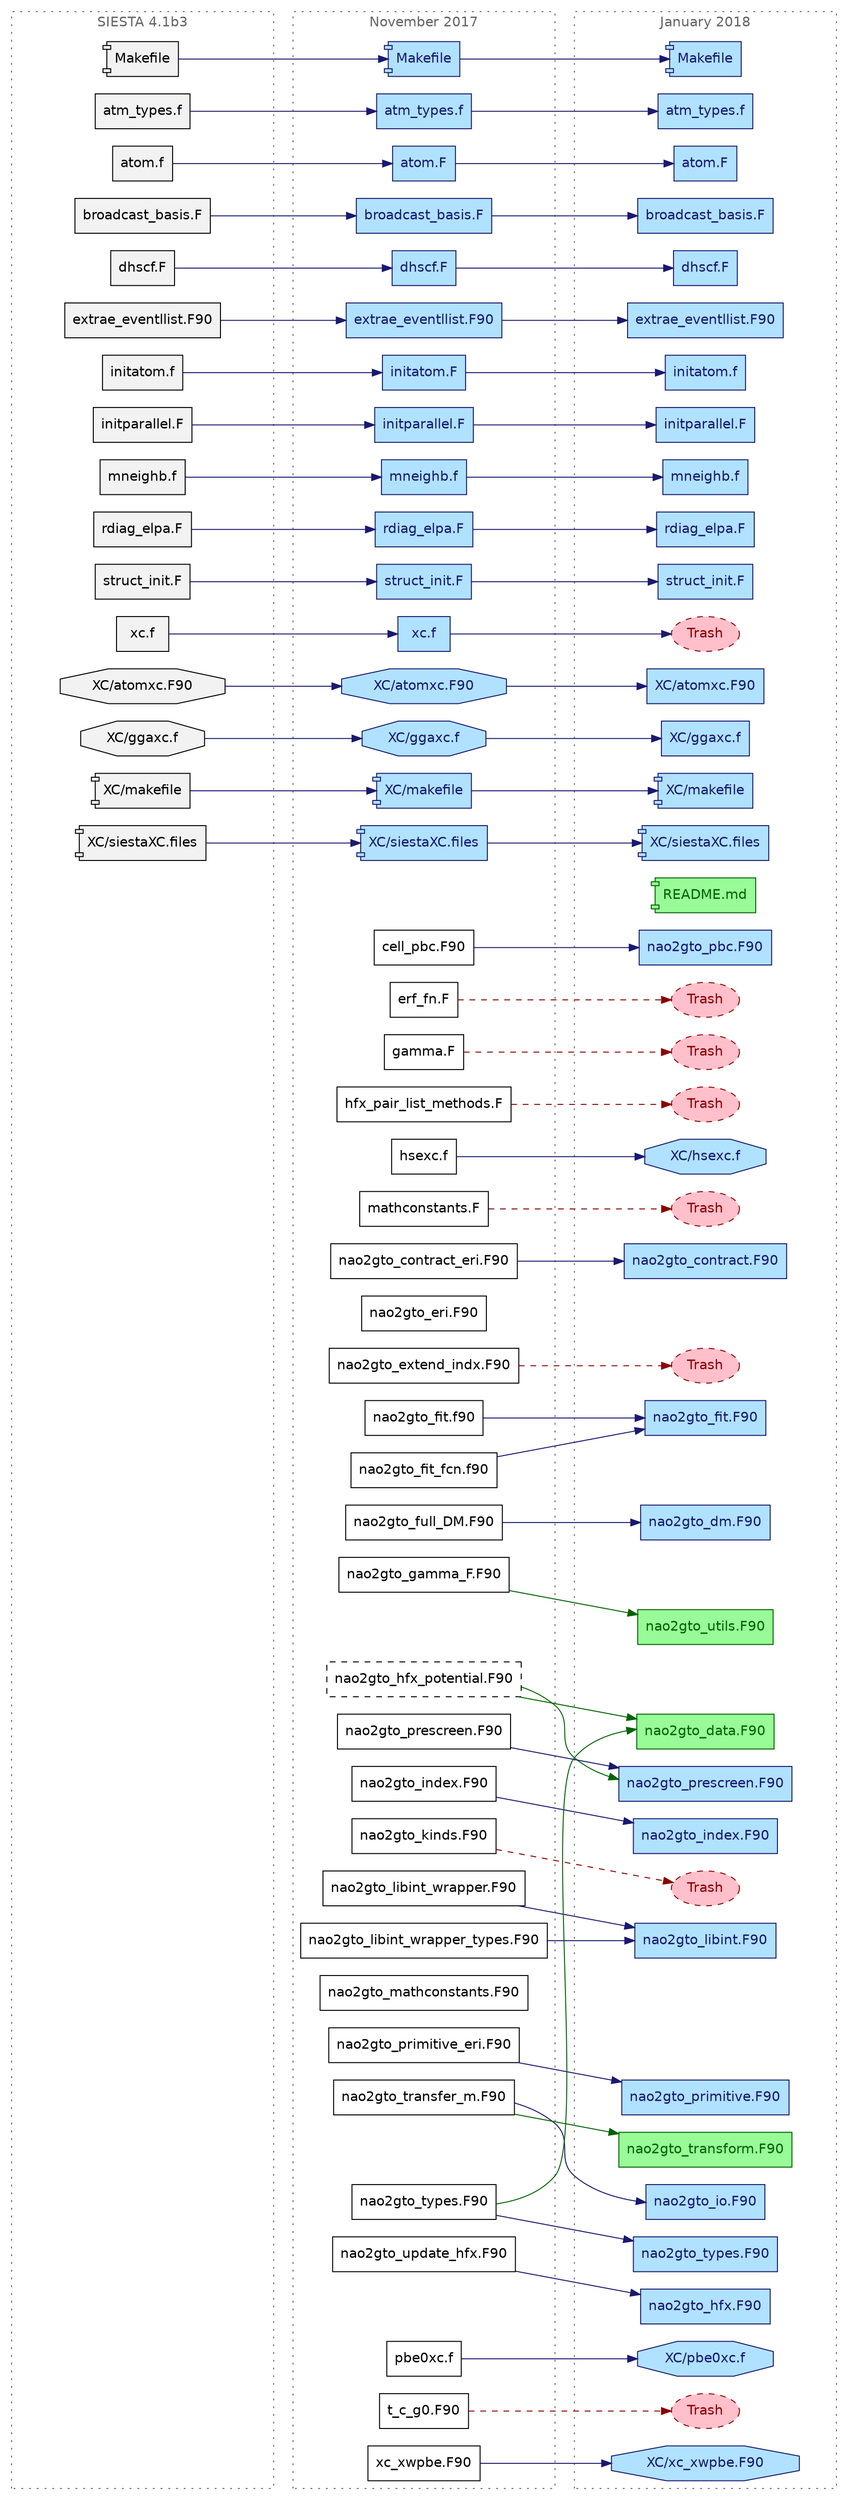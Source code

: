 digraph honpas_changes {

  /* Layout */
  graph [rankdir="LR", style="dotted", color="gray40", fontcolor="gray40", fontname="Helvetica"];
  node [shape="box", style="filled", fillcolor="white", fontname="Helvetica"];
  edge [color="midnightblue", fontname="Helvetica"];

  /* SIESTA 4.1b3 */
  subgraph cluster_0 {
    label = "SIESTA 4.1b3";

    node [fillcolor="gray95"];

    s41mf [label="Makefile", shape="component"];
    s41s0 [label="atm_types.f"];
    s41s1 [label="atom.f"];
    s41s2 [label="broadcast_basis.F"];
    s41s3 [label="dhscf.F"];
    s41s4 [label="extrae_eventllist.F90"];
    s41s5 [label="initatom.f"];
    s41s6 [label="initparallel.F"];
    s41s7 [label="mneighb.f"];
    s41s8 [label="rdiag_elpa.F"];
    s41s9 [label="struct_init.F"];
    s41sa [label="xc.f"];
    s41x0 [label="XC/atomxc.F90", shape="octagon"];
    s41x1 [label="XC/ggaxc.f", shape="octagon"];
    s41x2 [label="XC/makefile", shape="component"];
    s41x3 [label="XC/siestaXC.files", shape="component"];
    s41rd [label="README.md", shape="component", style="invis"];
    s4100 [label="cell_pbc.F90", style="invis"];
    s4101 [label="erf_fn.F", style="invis"];
    s4102 [label="gamma.F", style="invis"];
    s4103 [label="hfx_pair_list_methods.F", style="invis"];
    s4104 [label="hsexc.f", style="invis"];
    s4105 [label="mathconstants.F", style="invis"];
    s4106 [label="nao2gto_contract_eri.F90", style="invis"];
    s41n0 [label="nao2gto_data.F90", style="invis"];
    s4107 [label="nao2gto_eri.F90", style="invis"];
    s4108 [label="nao2gto_extend_indx.F90", style="invis"];
    s4109 [label="nao2gto_fit.F90", style="invis"];
    s4110 [label="nao2gto_fit_fcn.F90", style="invis"];
    s4111 [label="nao2gto_full_DM.F90", style="invis"];
    s4112 [label="nao2gto_gamma_F.F90", style="invis"];
    s4113 [label="nao2gto_hfx_potential.F90", style="invis"];
    s4114 [label="nao2gto_index.F90", style="invis"];
    s4115 [label="nao2gto_kinds.F90", style="invis"];
    s4116 [label="nao2gto_libint_wrapper.F90", style="invis"];
    s4117 [label="nao2gto_libint_wrapper_types.F90", style="invis"];
    s4118 [label="nao2gto_mathconstants.F90", style="invis"];
    s4119 [label="nao2gto_prescreen.F90", style="invis"];
    s4120 [label="nao2gto_primitive_eri.F90", style="invis"];
    s4121 [label="nao2gto_transfer_m.F90", style="invis"];
    s41n1 [label="nao2gto_transform.F90", style="invis"];
    s4122 [label="nao2gto_types.F90", style="invis"];
    s4123 [label="nao2gto_update_hfx.F90", style="invis"];
    s41n2 [label="nao2gto_utils.F90", style="invis"];
    s4124 [label="pbe0xc.f", style="invis"];
    s4125 [label="t_c_g0.F90", style="invis"];
    s4126 [label="xc_xwpbe.F90", style="invis"];
  }

  /* November 2017 */
  subgraph cluster_1 {
    label = "November 2017";

    node [fillcolor="white"];

    novmf [label="Makefile", shape="component", fillcolor="lightskyblue1", color="midnightblue", fontcolor="midnightblue"];
    novs0 [label="atm_types.f", fillcolor="lightskyblue1", color="midnightblue", fontcolor="midnightblue"];
    novs1 [label="atom.F", fillcolor="lightskyblue1", color="midnightblue", fontcolor="midnightblue"];
    novs2 [label="broadcast_basis.F", fillcolor="lightskyblue1", color="midnightblue", fontcolor="midnightblue"];
    novs3 [label="dhscf.F", fillcolor="lightskyblue1", color="midnightblue", fontcolor="midnightblue"];
    novs4 [label="extrae_eventllist.F90", fillcolor="lightskyblue1", color="midnightblue", fontcolor="midnightblue"];
    novs5 [label="initatom.F", fillcolor="lightskyblue1", color="midnightblue", fontcolor="midnightblue"];
    novs6 [label="initparallel.F", fillcolor="lightskyblue1", color="midnightblue", fontcolor="midnightblue"];
    novs7 [label="mneighb.f", fillcolor="lightskyblue1", color="midnightblue", fontcolor="midnightblue"];
    novs8 [label="rdiag_elpa.F", fillcolor="lightskyblue1", color="midnightblue", fontcolor="midnightblue"];
    novs9 [label="struct_init.F", fillcolor="lightskyblue1", color="midnightblue", fontcolor="midnightblue"];
    novsa [label="xc.f", fillcolor="lightskyblue1", color="midnightblue", fontcolor="midnightblue"];
    novx0 [label="XC/atomxc.F90", shape="octagon", fillcolor="lightskyblue1", color="midnightblue", fontcolor="midnightblue"];
    novx1 [label="XC/ggaxc.f", shape="octagon", fillcolor="lightskyblue1", color="midnightblue", fontcolor="midnightblue"];
    novx2 [label="XC/makefile", shape="component", fillcolor="lightskyblue1", color="midnightblue", fontcolor="midnightblue"];
    novx3 [label="XC/siestaXC.files", shape="component", fillcolor="lightskyblue1", color="midnightblue", fontcolor="midnightblue"];
    novrd [label="README.md", shape="component", style="invis"];
    nov00 [label="cell_pbc.F90"];
    nov01 [label="erf_fn.F"];
    nov02 [label="gamma.F"];
    nov03 [label="hfx_pair_list_methods.F"];
    nov04 [label="hsexc.f"];
    nov05 [label="mathconstants.F"];
    nov06 [label="nao2gto_contract_eri.F90"];
    novn0 [label="nao2gto_data.F90", style="invis"];
    nov07 [label="nao2gto_eri.F90"];
    nov08 [label="nao2gto_extend_indx.F90"];
    nov09 [label="nao2gto_fit.f90"];
    nov10 [label="nao2gto_fit_fcn.f90"];
    nov11 [label="nao2gto_full_DM.F90"];
    nov12 [label="nao2gto_gamma_F.F90"];
    nov13 [label="nao2gto_hfx_potential.F90", style="dashed,filled"];
    nov14 [label="nao2gto_index.F90"];
    nov15 [label="nao2gto_kinds.F90"];
    nov16 [label="nao2gto_libint_wrapper.F90"];
    nov17 [label="nao2gto_libint_wrapper_types.F90"];
    nov18 [label="nao2gto_mathconstants.F90"];
    nov19 [label="nao2gto_prescreen.F90"];
    nov20 [label="nao2gto_primitive_eri.F90"];
    nov21 [label="nao2gto_transfer_m.F90"];
    novn1 [label="nao2gto_transform.F90", style="invis"];
    nov22 [label="nao2gto_types.F90"];
    nov23 [label="nao2gto_update_hfx.F90"];
    novn2 [label="nao2gto_utils.F90", style="invis"];
    nov24 [label="pbe0xc.f"];
    nov25 [label="t_c_g0.F90"];
    nov26 [label="xc_xwpbe.F90"];
  }

  /* January 2018 */
  subgraph cluster_2 {
    label = "January 2018";

    node [fillcolor="lightskyblue1", color="midnightblue", fontcolor="midnightblue"];

    janmf [label="Makefile", shape="component"];
    jans0 [label="atm_types.f"];
    jans1 [label="atom.F"];
    jans2 [label="broadcast_basis.F"];
    jans3 [label="dhscf.F"];
    jans4 [label="extrae_eventllist.F90"];
    jans5 [label="initatom.f"];
    jans6 [label="initparallel.F"];
    jans7 [label="mneighb.f"];
    jans8 [label="rdiag_elpa.F"];
    jans9 [label="struct_init.F"];
    jansa [label="Trash", shape="oval", style="dashed,filled", fillcolor="pink", color="red4", fontcolor="red4"];
    janx0 [label="XC/atomxc.F90"];
    janx1 [label="XC/ggaxc.f"];
    janx2 [label="XC/makefile", shape="component"];
    janx3 [label="XC/siestaXC.files", shape="component"];
    janrd [label="README.md", shape="component", fillcolor="palegreen", color="darkgreen", fontcolor="darkgreen"];
    jan00 [label="nao2gto_pbc.F90"];
    jan01 [label="Trash", shape="oval", style="dashed,filled", fillcolor="pink", color="red4", fontcolor="red4"];
    jan02 [label="Trash", shape="oval", style="dashed,filled", fillcolor="pink", color="red4", fontcolor="red4"];
    jan03 [label="Trash", shape="oval", style="dashed,filled", fillcolor="pink", color="red4", fontcolor="red4"];
    jan04 [label="XC/hsexc.f", shape="octagon"];
    jan05 [label="Trash", shape="oval", style="dashed,filled", fillcolor="pink", color="red4", fontcolor="red4"];
    jan06 [label="nao2gto_contract.F90"];
    jann0 [label="nao2gto_data.F90", fillcolor="palegreen", color="darkgreen", fontcolor="darkgreen"];
    jan07 [label="nao2gto_eri.F90", style="invis"];
    jan08 [label="Trash", shape="oval", style="dashed,filled", fillcolor="pink", color="red4", fontcolor="red4"];
    jan09 [label="nao2gto_fit.F90"];
    jan10 [label="nao2gto_fit_fcn.f90", style="invis"];
    jan11 [label="nao2gto_dm.F90"];
    jan12 [label="nao2gto_gamma_F.F90", style="invis"];
    jan13 [label="nao2gto_hfx_potential.F90", style="invis"];
    jan14 [label="nao2gto_index.F90"];
    jan15 [label="Trash", shape="oval", style="dashed,filled", fillcolor="pink", color="red4", fontcolor="red4"];
    jan16 [label="nao2gto_libint.F90"];
    jan17 [label="nao2gto_libint_wrapper_types.F90", style="invis"];
    jan18 [label="nao2gto_mathconstants.F90", style="invis"];
    jan19 [label="nao2gto_prescreen.F90"];
    jan20 [label="nao2gto_primitive.F90"];
    jan21 [label="nao2gto_io.F90"];
    jann1 [label="nao2gto_transform.F90", fillcolor="palegreen", color="darkgreen", fontcolor="darkgreen"];
    jan22 [label="nao2gto_types.F90"];
    jan23 [label="nao2gto_hfx.F90"];
    jann2 [label="nao2gto_utils.F90", fillcolor="palegreen", color="darkgreen", fontcolor="darkgreen"];
    jan24 [label="XC/pbe0xc.f", shape="octagon"];
    jan25 [label="Trash", shape="oval", style="dashed,filled", fillcolor="pink", color="red4", fontcolor="red4"];
    jan26 [label="XC/xc_xwpbe.F90", shape="octagon"];
  }

  /* SIESTA 4.1b3 -> November 2017 */
  s41mf -> novmf;
  s41s0 -> novs0;
  s41s1 -> novs1;
  s41s2 -> novs2;
  s41s3 -> novs3;
  s41s4 -> novs4;
  s41s5 -> novs5;
  s41s6 -> novs6;
  s41s7 -> novs7;
  s41s8 -> novs8;
  s41s9 -> novs9;
  s41sa -> novsa;
  s41x0 -> novx0;
  s41x1 -> novx1;
  s41x2 -> novx2;
  s41x3 -> novx3;
  s41rd -> novrd [style="invis"];
  s4100 -> nov00 [style="invis"];
  s4101 -> nov01 [style="invis"];
  s4102 -> nov02 [style="invis"];
  s4103 -> nov03 [style="invis"];
  s4104 -> nov04 [style="invis"];
  s4105 -> nov05 [style="invis"];
  s4106 -> nov06 [style="invis"];
  s41n0 -> novn0 [style="invis"];
  s4107 -> nov07 [style="invis"];
  s4108 -> nov08 [style="invis"];
  s4109 -> nov09 [style="invis"];
  s4110 -> nov10 [style="invis"];
  s4111 -> nov11 [style="invis"];
  s4112 -> nov12 [style="invis"];
  s4113 -> nov13 [style="invis"];
  s4114 -> nov14 [style="invis"];
  s4115 -> nov15 [style="invis"];
  s4116 -> nov16 [style="invis"];
  s4117 -> nov17 [style="invis"];
  s4118 -> nov18 [style="invis"];
  s4119 -> nov19 [style="invis"];
  s4120 -> nov20 [style="invis"];
  s4121 -> nov21 [style="invis"];
  s4122 -> nov22 [style="invis"];
  s4123 -> nov23 [style="invis"];
  s4124 -> nov24 [style="invis"];
  s4125 -> nov25 [style="invis"];
  s4126 -> nov26 [style="invis"];

  /* November 2017 -> January 2018 */
  novmf -> janmf;
  novs0 -> jans0;
  novs1 -> jans1;
  novs2 -> jans2;
  novs3 -> jans3;
  novs4 -> jans4;
  novs5 -> jans5;
  novs6 -> jans6;
  novs7 -> jans7;
  novs8 -> jans8;
  novs9 -> jans9;
  novsa -> jansa;
  novx0 -> janx0;
  novx1 -> janx1;
  novx2 -> janx2;
  novx3 -> janx3;
  novrd -> janrd [style="invis"];
  nov00 -> jan00;
  nov01 -> jan01 [style="dashed", color="red4"];
  nov02 -> jan02 [style="dashed", color="red4"];
  nov03 -> jan03 [style="dashed", color="red4"];
  nov04 -> jan04;
  nov05 -> jan05 [style="dashed", color="red4"];
  nov06 -> jan06;
  novn0 -> jann0 [style="invis"];
  nov07 -> jan07 [style="invis"];
  nov08 -> jan08 [style="dashed", color="red4"];
  nov09 -> jan09;
  nov10 -> jan09;
  nov10 -> jan10 [style="invis"];
  nov11 -> jan11;
  nov12 -> jan12 [style="invis"];
  nov12 -> jann2 [color="darkgreen"];
  nov13 -> jan13 [style="invis"];
  nov13 -> jan19 [color="darkgreen"];
  nov13 -> jann0 [color="darkgreen"];
  nov14 -> jan14;
  nov15 -> jan15 [style="dashed", color="red4"];
  nov16 -> jan16;
  nov17 -> jan16;
  nov17 -> jan17 [style="invis"];
  nov18 -> jan18 [style="invis"];
  nov19 -> jan19;
  nov20 -> jan20;
  nov21 -> jan21;
  nov21 -> jann1 [color="darkgreen"];
  nov22 -> jan22;
  nov22 -> jann0 [color="darkgreen"];
  nov23 -> jan23;
  nov24 -> jan24;
  nov25 -> jan25 [style="dashed", color="red4"];
  nov26 -> jan26;
}
